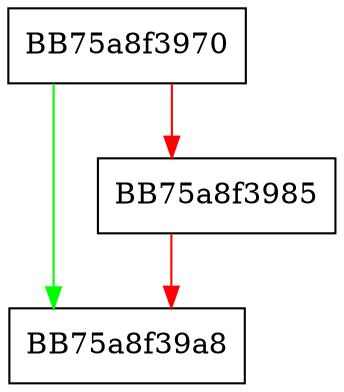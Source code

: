 digraph set_incompatible_app_list {
  node [shape="box"];
  graph [splines=ortho];
  BB75a8f3970 -> BB75a8f39a8 [color="green"];
  BB75a8f3970 -> BB75a8f3985 [color="red"];
  BB75a8f3985 -> BB75a8f39a8 [color="red"];
}